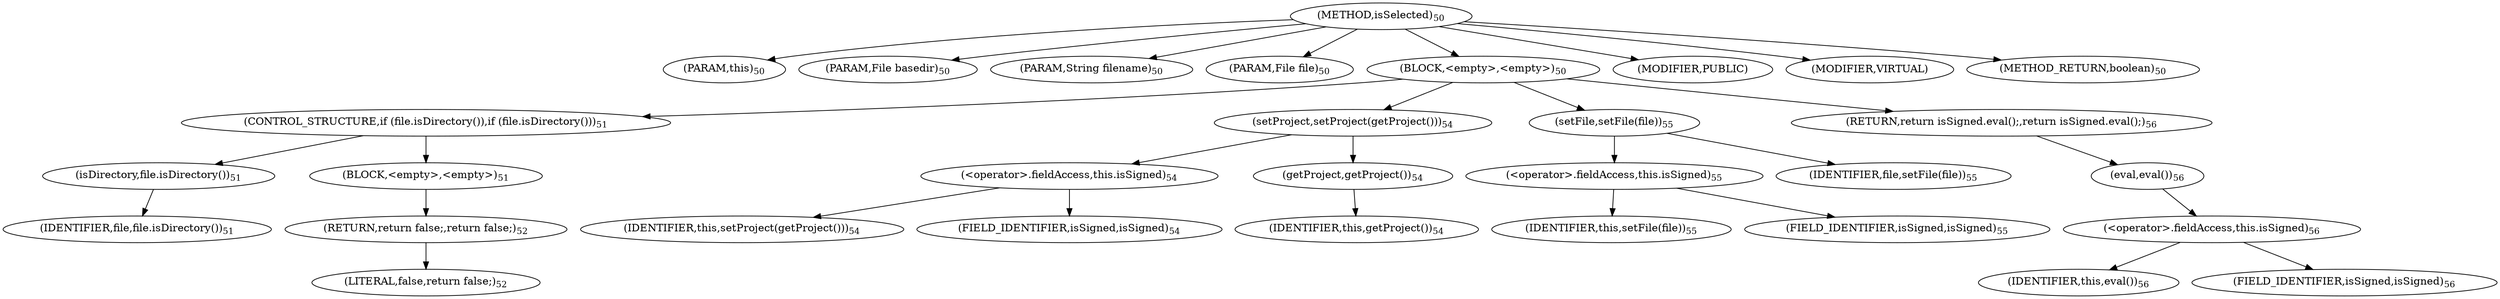 digraph "isSelected" {  
"24" [label = <(METHOD,isSelected)<SUB>50</SUB>> ]
"4" [label = <(PARAM,this)<SUB>50</SUB>> ]
"25" [label = <(PARAM,File basedir)<SUB>50</SUB>> ]
"26" [label = <(PARAM,String filename)<SUB>50</SUB>> ]
"27" [label = <(PARAM,File file)<SUB>50</SUB>> ]
"28" [label = <(BLOCK,&lt;empty&gt;,&lt;empty&gt;)<SUB>50</SUB>> ]
"29" [label = <(CONTROL_STRUCTURE,if (file.isDirectory()),if (file.isDirectory()))<SUB>51</SUB>> ]
"30" [label = <(isDirectory,file.isDirectory())<SUB>51</SUB>> ]
"31" [label = <(IDENTIFIER,file,file.isDirectory())<SUB>51</SUB>> ]
"32" [label = <(BLOCK,&lt;empty&gt;,&lt;empty&gt;)<SUB>51</SUB>> ]
"33" [label = <(RETURN,return false;,return false;)<SUB>52</SUB>> ]
"34" [label = <(LITERAL,false,return false;)<SUB>52</SUB>> ]
"35" [label = <(setProject,setProject(getProject()))<SUB>54</SUB>> ]
"36" [label = <(&lt;operator&gt;.fieldAccess,this.isSigned)<SUB>54</SUB>> ]
"37" [label = <(IDENTIFIER,this,setProject(getProject()))<SUB>54</SUB>> ]
"38" [label = <(FIELD_IDENTIFIER,isSigned,isSigned)<SUB>54</SUB>> ]
"39" [label = <(getProject,getProject())<SUB>54</SUB>> ]
"3" [label = <(IDENTIFIER,this,getProject())<SUB>54</SUB>> ]
"40" [label = <(setFile,setFile(file))<SUB>55</SUB>> ]
"41" [label = <(&lt;operator&gt;.fieldAccess,this.isSigned)<SUB>55</SUB>> ]
"42" [label = <(IDENTIFIER,this,setFile(file))<SUB>55</SUB>> ]
"43" [label = <(FIELD_IDENTIFIER,isSigned,isSigned)<SUB>55</SUB>> ]
"44" [label = <(IDENTIFIER,file,setFile(file))<SUB>55</SUB>> ]
"45" [label = <(RETURN,return isSigned.eval();,return isSigned.eval();)<SUB>56</SUB>> ]
"46" [label = <(eval,eval())<SUB>56</SUB>> ]
"47" [label = <(&lt;operator&gt;.fieldAccess,this.isSigned)<SUB>56</SUB>> ]
"48" [label = <(IDENTIFIER,this,eval())<SUB>56</SUB>> ]
"49" [label = <(FIELD_IDENTIFIER,isSigned,isSigned)<SUB>56</SUB>> ]
"50" [label = <(MODIFIER,PUBLIC)> ]
"51" [label = <(MODIFIER,VIRTUAL)> ]
"52" [label = <(METHOD_RETURN,boolean)<SUB>50</SUB>> ]
  "24" -> "4" 
  "24" -> "25" 
  "24" -> "26" 
  "24" -> "27" 
  "24" -> "28" 
  "24" -> "50" 
  "24" -> "51" 
  "24" -> "52" 
  "28" -> "29" 
  "28" -> "35" 
  "28" -> "40" 
  "28" -> "45" 
  "29" -> "30" 
  "29" -> "32" 
  "30" -> "31" 
  "32" -> "33" 
  "33" -> "34" 
  "35" -> "36" 
  "35" -> "39" 
  "36" -> "37" 
  "36" -> "38" 
  "39" -> "3" 
  "40" -> "41" 
  "40" -> "44" 
  "41" -> "42" 
  "41" -> "43" 
  "45" -> "46" 
  "46" -> "47" 
  "47" -> "48" 
  "47" -> "49" 
}
